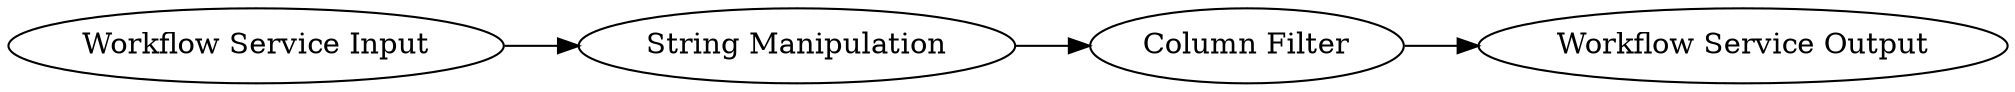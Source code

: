digraph {
	27 -> 2
	25 -> 26
	26 -> 27
	26 [label="String Manipulation"]
	27 [label="Column Filter"]
	2 [label="Workflow Service Output"]
	25 [label="Workflow Service Input"]
	rankdir=LR
}
